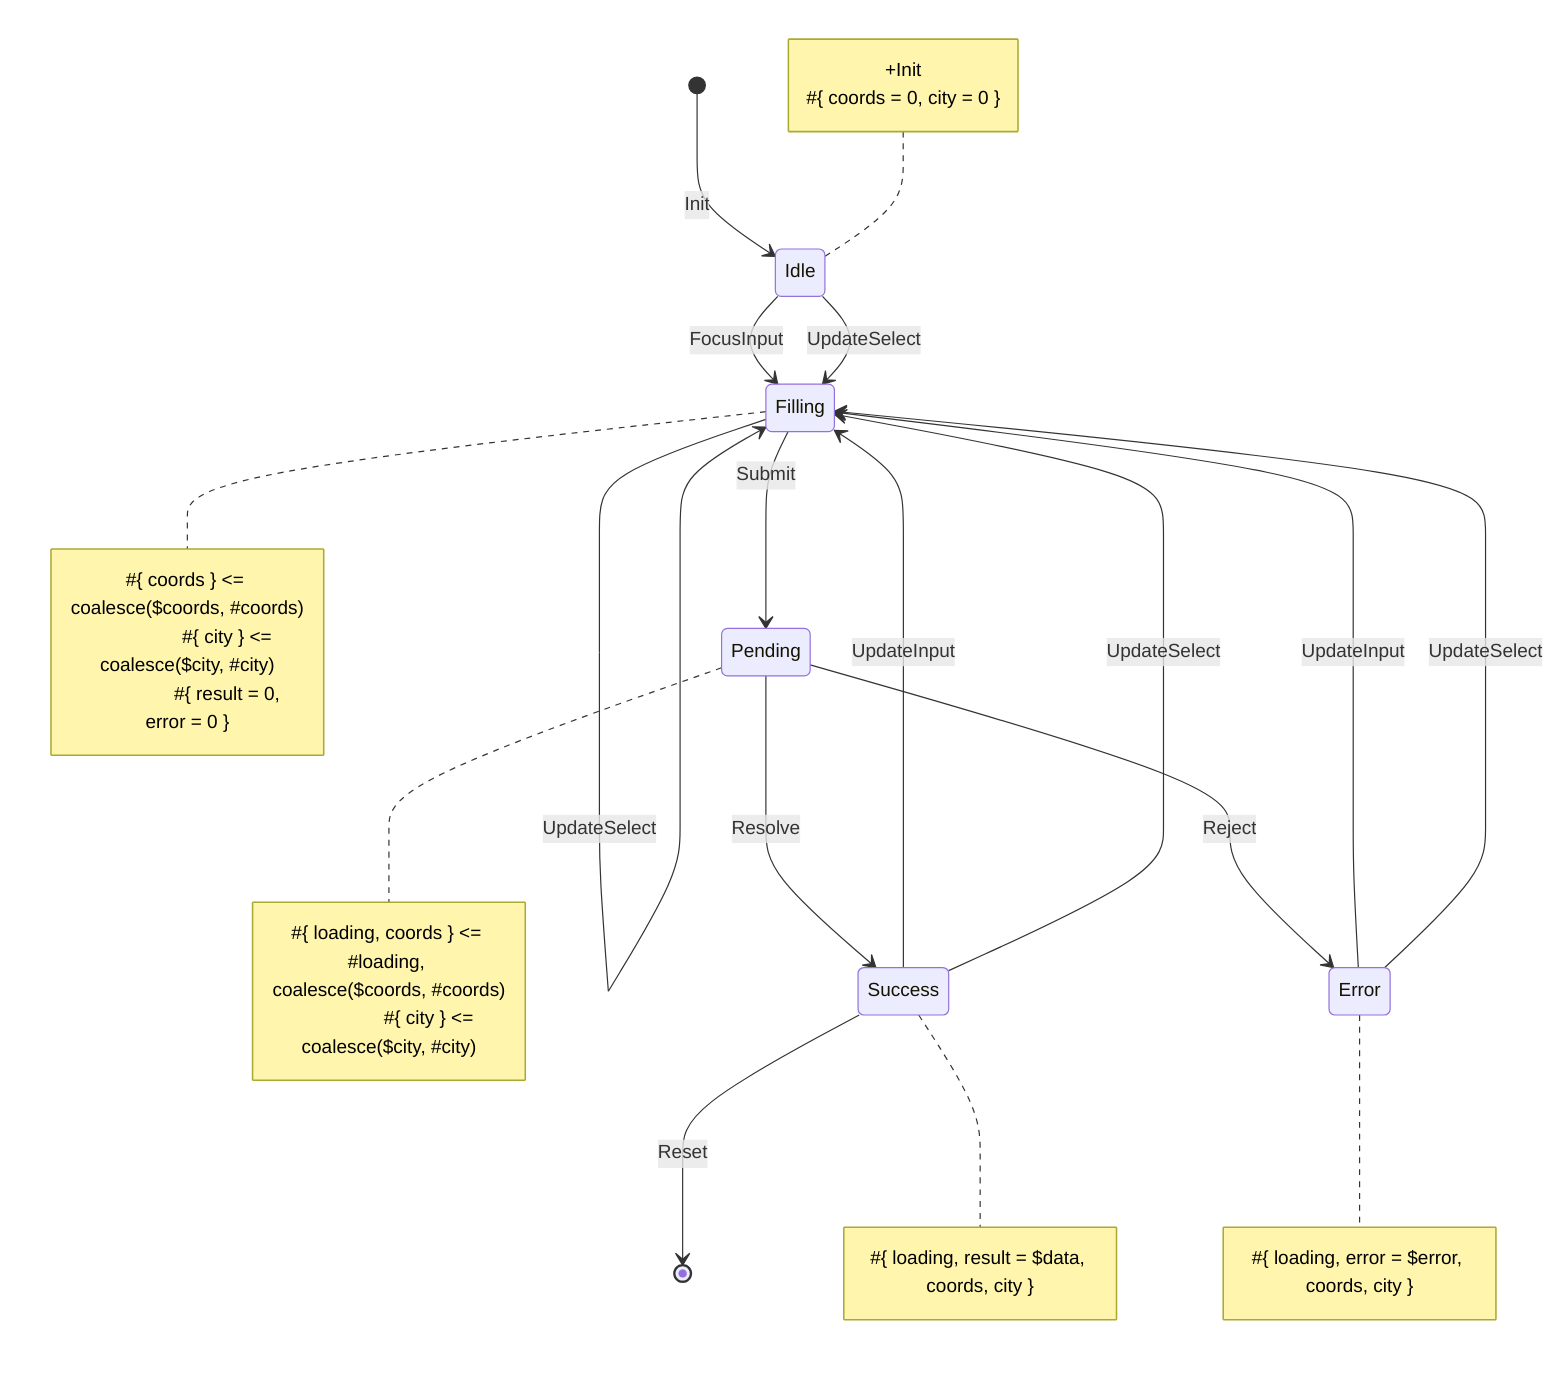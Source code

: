 stateDiagram-v2
	[*] --> Idle: Init

	Idle --> Filling: FocusInput
	Idle --> Filling: UpdateSelect

	Filling --> Filling: UpdateInput
	Filling --> Filling: UpdateSelect
	Filling --> Pending: Submit

	Pending --> Success: Resolve
	Pending --> Error: Reject

	Error --> Filling: UpdateInput
	Error --> Filling: UpdateSelect

	Success --> [*]: Reset
	Success --> Filling: UpdateInput
	Success --> Filling: UpdateSelect

%% Инициализация
	note left of Idle
		+Init
		#{ coords = 0, city = 0 }
	end note

%% Filling — всегда обновляем coords/city из payload с fallback на контекст, чистим прошлые result/error
	note right of Filling
		#{ coords } <= coalesce($coords, #coords)
		#{ city } <= coalesce($city, #city)
		#{ result = 0, error = 0 }
	end note

%% Pending — протаскиваем coords/city из Submit payload (если пришли), иначе берем из контекста
	note right of Pending
		#{ loading, coords } <= #loading, coalesce($coords, #coords)
		#{ city } <= coalesce($city, #city)
	end note

%% Success — пишем result и сохраняем coords/city
	note right of Success
		#{ loading, result = $data, coords, city }
	end note

%% Error — пишем error и сохраняем coords/city
	note right of Error
		#{ loading, error = $error, coords, city }
	end note